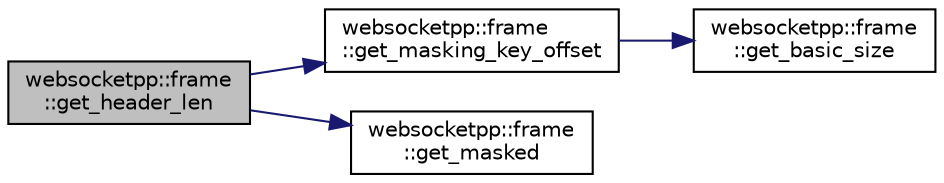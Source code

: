 digraph "websocketpp::frame::get_header_len"
{
  edge [fontname="Helvetica",fontsize="10",labelfontname="Helvetica",labelfontsize="10"];
  node [fontname="Helvetica",fontsize="10",shape=record];
  rankdir="LR";
  Node43 [label="websocketpp::frame\l::get_header_len",height=0.2,width=0.4,color="black", fillcolor="grey75", style="filled", fontcolor="black"];
  Node43 -> Node44 [color="midnightblue",fontsize="10",style="solid"];
  Node44 [label="websocketpp::frame\l::get_masking_key_offset",height=0.2,width=0.4,color="black", fillcolor="white", style="filled",URL="$namespacewebsocketpp_1_1frame.html#a001d6c5e538d5eb1ef5ddc21aeb61ee3",tooltip="Calculate the offset location of the masking key within the extended header. "];
  Node44 -> Node45 [color="midnightblue",fontsize="10",style="solid"];
  Node45 [label="websocketpp::frame\l::get_basic_size",height=0.2,width=0.4,color="black", fillcolor="white", style="filled",URL="$namespacewebsocketpp_1_1frame.html#a2ceb63e6a2fe19964d13363ba2bb9e15",tooltip="Extracts the raw payload length specified in the basic header. "];
  Node43 -> Node46 [color="midnightblue",fontsize="10",style="solid"];
  Node46 [label="websocketpp::frame\l::get_masked",height=0.2,width=0.4,color="black", fillcolor="white", style="filled",URL="$namespacewebsocketpp_1_1frame.html#a4e8cf8ae88a7a8fdb2b3ea86623d01d2",tooltip="check whether the frame is masked "];
}
